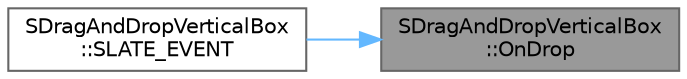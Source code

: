 digraph "SDragAndDropVerticalBox::OnDrop"
{
 // INTERACTIVE_SVG=YES
 // LATEX_PDF_SIZE
  bgcolor="transparent";
  edge [fontname=Helvetica,fontsize=10,labelfontname=Helvetica,labelfontsize=10];
  node [fontname=Helvetica,fontsize=10,shape=box,height=0.2,width=0.4];
  rankdir="RL";
  Node1 [id="Node000001",label="SDragAndDropVerticalBox\l::OnDrop",height=0.2,width=0.4,color="gray40", fillcolor="grey60", style="filled", fontcolor="black",tooltip="Called when the user is dropping something onto a widget; terminates drag and drop."];
  Node1 -> Node2 [id="edge1_Node000001_Node000002",dir="back",color="steelblue1",style="solid",tooltip=" "];
  Node2 [id="Node000002",label="SDragAndDropVerticalBox\l::SLATE_EVENT",height=0.2,width=0.4,color="grey40", fillcolor="white", style="filled",URL="$d8/d13/classSDragAndDropVerticalBox.html#aa0cbaffc2db692f7b3fffadd928a4485",tooltip=" "];
}
